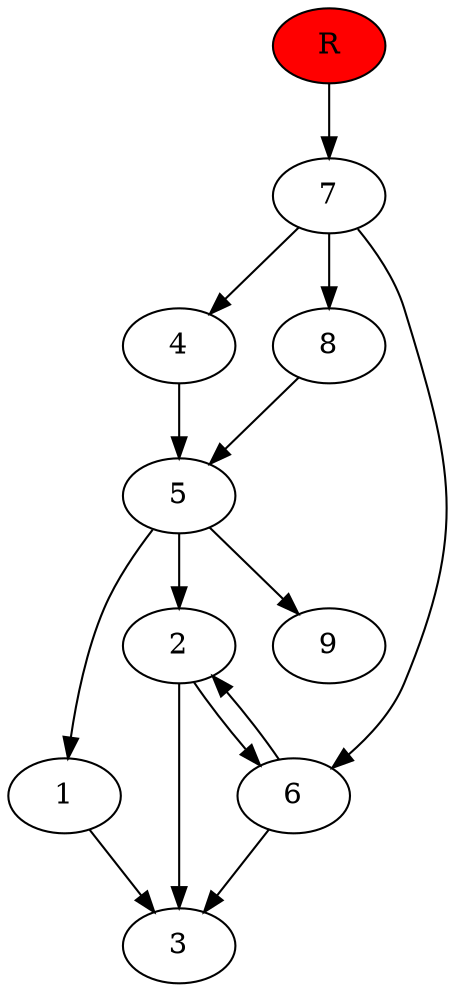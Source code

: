 digraph prb9921 {
	1
	2
	3
	4
	5
	6
	7
	8
	R [fillcolor="#ff0000" style=filled]
	1 -> 3
	2 -> 3
	2 -> 6
	4 -> 5
	5 -> 1
	5 -> 2
	5 -> 9
	6 -> 2
	6 -> 3
	7 -> 4
	7 -> 6
	7 -> 8
	8 -> 5
	R -> 7
}
